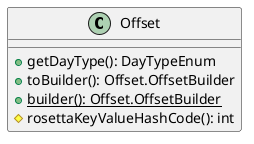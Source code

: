 @startuml

    class Offset [[Offset.html]] {
        +getDayType(): DayTypeEnum
        +toBuilder(): Offset.OffsetBuilder
        {static} +builder(): Offset.OffsetBuilder
        #rosettaKeyValueHashCode(): int
    }

@enduml
